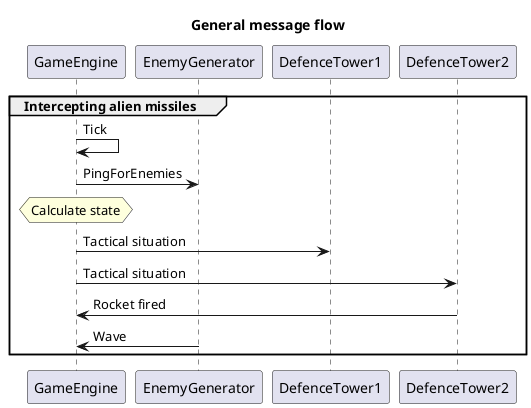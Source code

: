 @startuml
title General message flow
group Intercepting alien missiles
GameEngine -> GameEngine: Tick
GameEngine -> EnemyGenerator: PingForEnemies
hnote over GameEngine: Calculate state
GameEngine -> DefenceTower1: Tactical situation
GameEngine -> DefenceTower2: Tactical situation
GameEngine <- DefenceTower2: Rocket fired
GameEngine <- EnemyGenerator: Wave
end
@end
@startuml
title Reporting flow
participant GameEngine
participant DefenceTower1
participant DefenceTower2
group Reporting
GameEngine -> GameEngine: Tick
GameEngine -> StatusKeeper: Tactical situation
DefenceTower1 -> DefenceTower1: Tick
DefenceTower1 -> StatusKeeper: Tower state
DefenceTower2 -> DefenceTower2: Tick
DefenceTower2 -> StatusKeeper: Tower state
UiUpdater -> UiUpdater: Tick
UiUpdater -> StatusKeeper: Ask for state
UiUpdater <- StatusKeeper: Current state
CliUi -> CliUi: Tick
CliUi -> StatusKeeper: Ask for state
CliUi <- StatusKeeper: Current state
end

@enduml